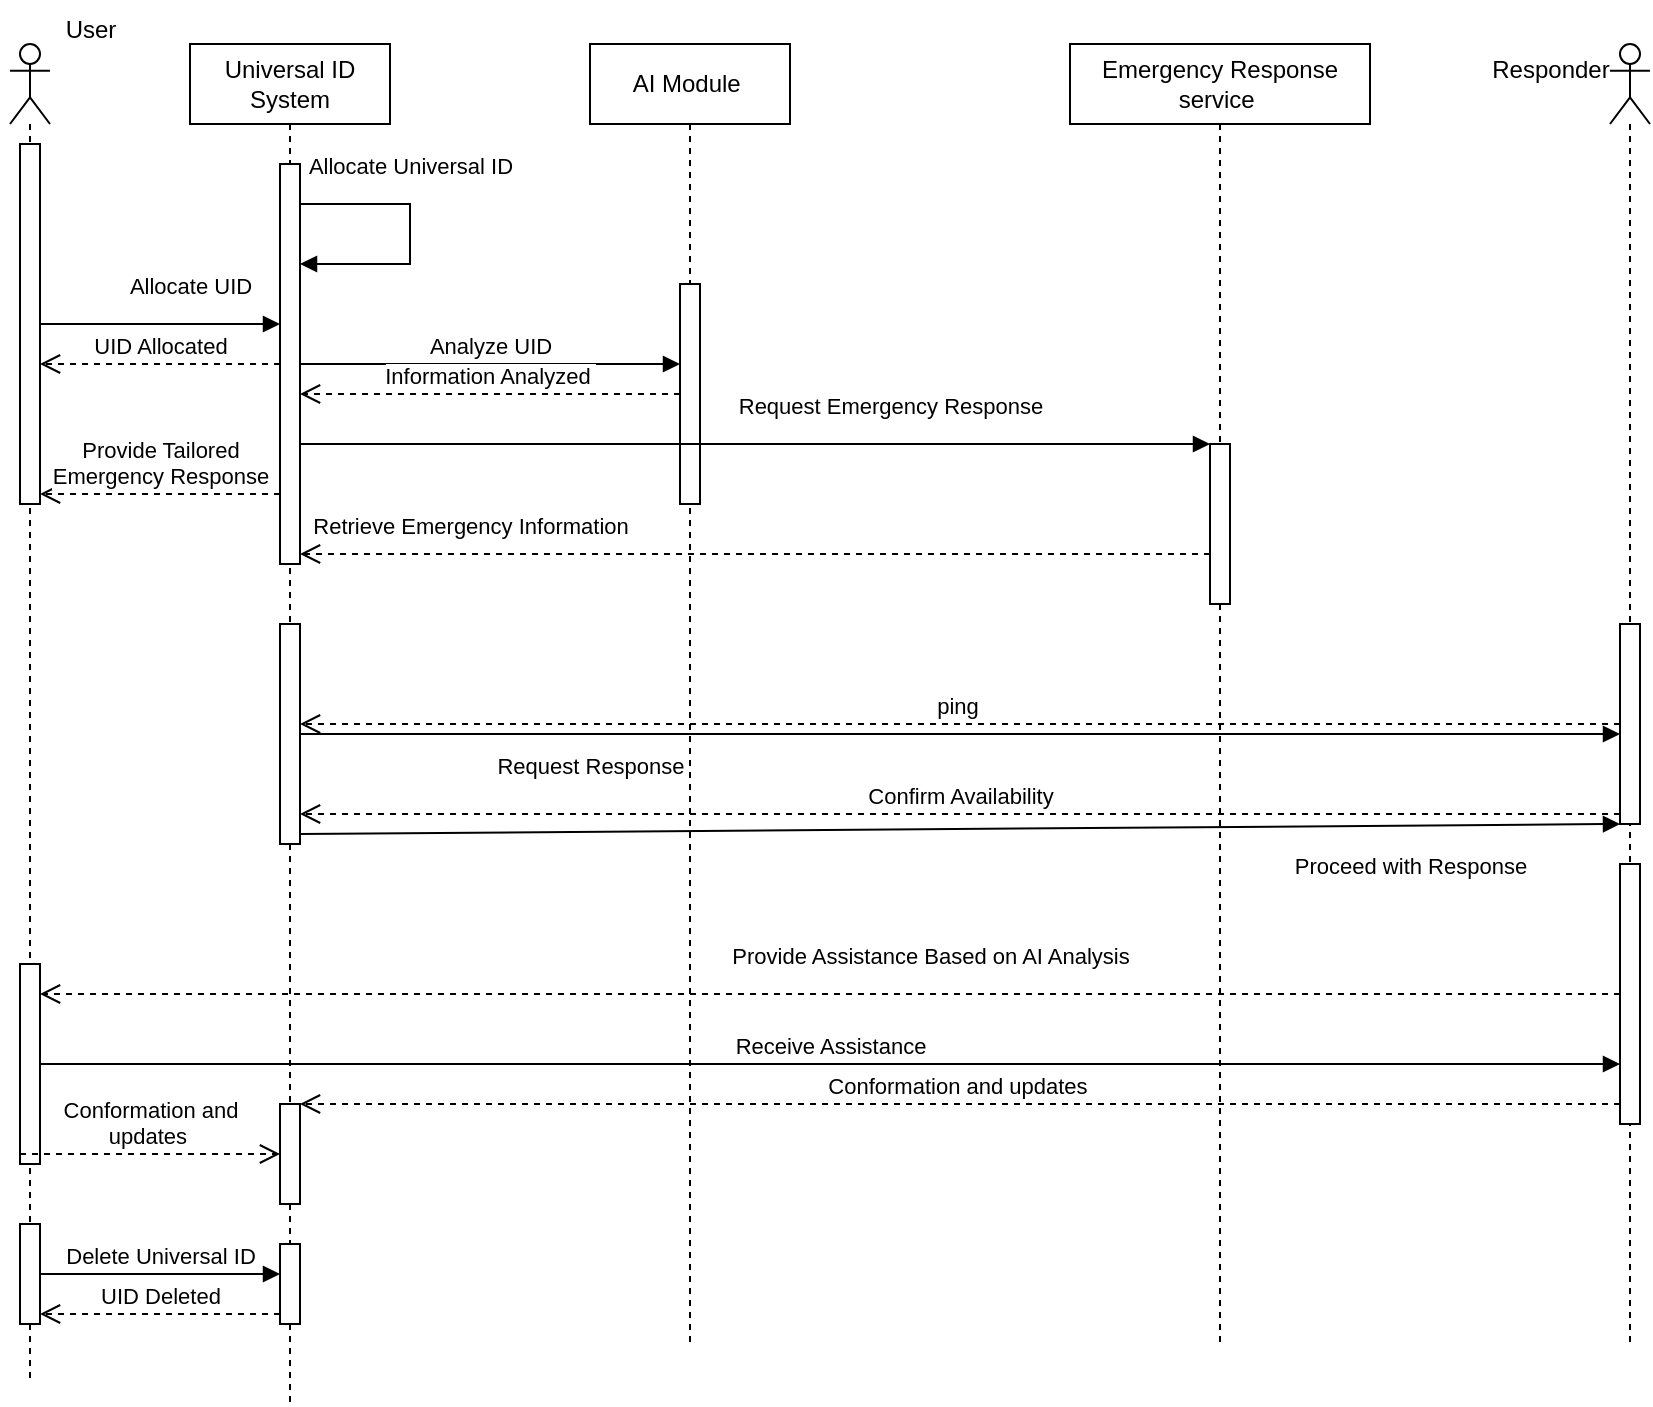 <mxfile version="24.2.0" type="github">
  <diagram name="Page-1" id="MyoNyQ0nnHwNe6dcFmiM">
    <mxGraphModel dx="1041" dy="678" grid="1" gridSize="10" guides="1" tooltips="1" connect="1" arrows="1" fold="1" page="1" pageScale="1" pageWidth="850" pageHeight="1100" math="0" shadow="0">
      <root>
        <mxCell id="0" />
        <mxCell id="1" parent="0" />
        <mxCell id="eU1RFUQ6_G9lxaWs668X-1" value="" style="shape=umlLifeline;perimeter=lifelinePerimeter;whiteSpace=wrap;html=1;container=1;dropTarget=0;collapsible=0;recursiveResize=0;outlineConnect=0;portConstraint=eastwest;newEdgeStyle={&quot;curved&quot;:0,&quot;rounded&quot;:0};participant=umlActor;" vertex="1" parent="1">
          <mxGeometry x="20" y="50" width="20" height="670" as="geometry" />
        </mxCell>
        <mxCell id="eU1RFUQ6_G9lxaWs668X-5" value="" style="html=1;points=[[0,0,0,0,5],[0,1,0,0,-5],[1,0,0,0,5],[1,1,0,0,-5]];perimeter=orthogonalPerimeter;outlineConnect=0;targetShapes=umlLifeline;portConstraint=eastwest;newEdgeStyle={&quot;curved&quot;:0,&quot;rounded&quot;:0};" vertex="1" parent="eU1RFUQ6_G9lxaWs668X-1">
          <mxGeometry x="5" y="50" width="10" height="180" as="geometry" />
        </mxCell>
        <mxCell id="eU1RFUQ6_G9lxaWs668X-32" value="" style="html=1;points=[[0,0,0,0,5],[0,1,0,0,-5],[1,0,0,0,5],[1,1,0,0,-5]];perimeter=orthogonalPerimeter;outlineConnect=0;targetShapes=umlLifeline;portConstraint=eastwest;newEdgeStyle={&quot;curved&quot;:0,&quot;rounded&quot;:0};" vertex="1" parent="eU1RFUQ6_G9lxaWs668X-1">
          <mxGeometry x="5" y="460" width="10" height="100" as="geometry" />
        </mxCell>
        <mxCell id="eU1RFUQ6_G9lxaWs668X-39" value="" style="html=1;points=[[0,0,0,0,5],[0,1,0,0,-5],[1,0,0,0,5],[1,1,0,0,-5]];perimeter=orthogonalPerimeter;outlineConnect=0;targetShapes=umlLifeline;portConstraint=eastwest;newEdgeStyle={&quot;curved&quot;:0,&quot;rounded&quot;:0};" vertex="1" parent="eU1RFUQ6_G9lxaWs668X-1">
          <mxGeometry x="5" y="590" width="10" height="50" as="geometry" />
        </mxCell>
        <mxCell id="eU1RFUQ6_G9lxaWs668X-2" value="" style="shape=umlLifeline;perimeter=lifelinePerimeter;whiteSpace=wrap;html=1;container=1;dropTarget=0;collapsible=0;recursiveResize=0;outlineConnect=0;portConstraint=eastwest;newEdgeStyle={&quot;curved&quot;:0,&quot;rounded&quot;:0};participant=umlActor;" vertex="1" parent="1">
          <mxGeometry x="820" y="50" width="20" height="650" as="geometry" />
        </mxCell>
        <mxCell id="eU1RFUQ6_G9lxaWs668X-24" value="" style="html=1;points=[[0,0,0,0,5],[0,1,0,0,-5],[1,0,0,0,5],[1,1,0,0,-5]];perimeter=orthogonalPerimeter;outlineConnect=0;targetShapes=umlLifeline;portConstraint=eastwest;newEdgeStyle={&quot;curved&quot;:0,&quot;rounded&quot;:0};" vertex="1" parent="eU1RFUQ6_G9lxaWs668X-2">
          <mxGeometry x="5" y="290" width="10" height="100" as="geometry" />
        </mxCell>
        <mxCell id="eU1RFUQ6_G9lxaWs668X-34" value="" style="html=1;points=[[0,0,0,0,5],[0,1,0,0,-5],[1,0,0,0,5],[1,1,0,0,-5]];perimeter=orthogonalPerimeter;outlineConnect=0;targetShapes=umlLifeline;portConstraint=eastwest;newEdgeStyle={&quot;curved&quot;:0,&quot;rounded&quot;:0};" vertex="1" parent="eU1RFUQ6_G9lxaWs668X-2">
          <mxGeometry x="5" y="410" width="10" height="130" as="geometry" />
        </mxCell>
        <mxCell id="eU1RFUQ6_G9lxaWs668X-3" value="Universal ID System" style="shape=umlLifeline;perimeter=lifelinePerimeter;whiteSpace=wrap;html=1;container=1;dropTarget=0;collapsible=0;recursiveResize=0;outlineConnect=0;portConstraint=eastwest;newEdgeStyle={&quot;curved&quot;:0,&quot;rounded&quot;:0};" vertex="1" parent="1">
          <mxGeometry x="110" y="50" width="100" height="680" as="geometry" />
        </mxCell>
        <mxCell id="eU1RFUQ6_G9lxaWs668X-6" value="" style="html=1;points=[[0,0,0,0,5],[0,1,0,0,-5],[1,0,0,0,5],[1,1,0,0,-5]];perimeter=orthogonalPerimeter;outlineConnect=0;targetShapes=umlLifeline;portConstraint=eastwest;newEdgeStyle={&quot;curved&quot;:0,&quot;rounded&quot;:0};" vertex="1" parent="eU1RFUQ6_G9lxaWs668X-3">
          <mxGeometry x="45" y="60" width="10" height="200" as="geometry" />
        </mxCell>
        <mxCell id="eU1RFUQ6_G9lxaWs668X-10" value="Allocate Universal ID" style="html=1;verticalAlign=bottom;endArrow=block;curved=0;rounded=0;" edge="1" parent="eU1RFUQ6_G9lxaWs668X-3" source="eU1RFUQ6_G9lxaWs668X-6" target="eU1RFUQ6_G9lxaWs668X-6">
          <mxGeometry x="-0.214" y="-10" width="80" relative="1" as="geometry">
            <mxPoint x="80" y="100" as="sourcePoint" />
            <mxPoint x="110" y="150" as="targetPoint" />
            <Array as="points">
              <mxPoint x="110" y="80" />
              <mxPoint x="110" y="110" />
            </Array>
            <mxPoint x="10" y="-10" as="offset" />
          </mxGeometry>
        </mxCell>
        <mxCell id="eU1RFUQ6_G9lxaWs668X-15" value="" style="html=1;points=[[0,0,0,0,5],[0,1,0,0,-5],[1,0,0,0,5],[1,1,0,0,-5]];perimeter=orthogonalPerimeter;outlineConnect=0;targetShapes=umlLifeline;portConstraint=eastwest;newEdgeStyle={&quot;curved&quot;:0,&quot;rounded&quot;:0};" vertex="1" parent="eU1RFUQ6_G9lxaWs668X-3">
          <mxGeometry x="45" y="290" width="10" height="110" as="geometry" />
        </mxCell>
        <mxCell id="eU1RFUQ6_G9lxaWs668X-37" value="" style="html=1;points=[[0,0,0,0,5],[0,1,0,0,-5],[1,0,0,0,5],[1,1,0,0,-5]];perimeter=orthogonalPerimeter;outlineConnect=0;targetShapes=umlLifeline;portConstraint=eastwest;newEdgeStyle={&quot;curved&quot;:0,&quot;rounded&quot;:0};" vertex="1" parent="eU1RFUQ6_G9lxaWs668X-3">
          <mxGeometry x="45" y="530" width="10" height="50" as="geometry" />
        </mxCell>
        <mxCell id="eU1RFUQ6_G9lxaWs668X-41" value="" style="html=1;points=[[0,0,0,0,5],[0,1,0,0,-5],[1,0,0,0,5],[1,1,0,0,-5]];perimeter=orthogonalPerimeter;outlineConnect=0;targetShapes=umlLifeline;portConstraint=eastwest;newEdgeStyle={&quot;curved&quot;:0,&quot;rounded&quot;:0};" vertex="1" parent="eU1RFUQ6_G9lxaWs668X-3">
          <mxGeometry x="45" y="600" width="10" height="40" as="geometry" />
        </mxCell>
        <mxCell id="eU1RFUQ6_G9lxaWs668X-4" value="Allocate UID" style="html=1;verticalAlign=bottom;endArrow=block;curved=0;rounded=0;" edge="1" parent="1" source="eU1RFUQ6_G9lxaWs668X-5" target="eU1RFUQ6_G9lxaWs668X-6">
          <mxGeometry x="0.25" y="10" width="80" relative="1" as="geometry">
            <mxPoint x="80" y="140" as="sourcePoint" />
            <mxPoint x="130" y="150" as="targetPoint" />
            <mxPoint as="offset" />
          </mxGeometry>
        </mxCell>
        <mxCell id="eU1RFUQ6_G9lxaWs668X-7" value="UID Allocated" style="html=1;verticalAlign=bottom;endArrow=open;dashed=1;endSize=8;curved=0;rounded=0;" edge="1" parent="1" source="eU1RFUQ6_G9lxaWs668X-6" target="eU1RFUQ6_G9lxaWs668X-5">
          <mxGeometry relative="1" as="geometry">
            <mxPoint x="140" y="210" as="sourcePoint" />
            <mxPoint x="60" y="210" as="targetPoint" />
          </mxGeometry>
        </mxCell>
        <mxCell id="eU1RFUQ6_G9lxaWs668X-11" value="AI Module&amp;nbsp;" style="shape=umlLifeline;perimeter=lifelinePerimeter;whiteSpace=wrap;html=1;container=1;dropTarget=0;collapsible=0;recursiveResize=0;outlineConnect=0;portConstraint=eastwest;newEdgeStyle={&quot;curved&quot;:0,&quot;rounded&quot;:0};" vertex="1" parent="1">
          <mxGeometry x="310" y="50" width="100" height="650" as="geometry" />
        </mxCell>
        <mxCell id="eU1RFUQ6_G9lxaWs668X-16" value="" style="html=1;points=[[0,0,0,0,5],[0,1,0,0,-5],[1,0,0,0,5],[1,1,0,0,-5]];perimeter=orthogonalPerimeter;outlineConnect=0;targetShapes=umlLifeline;portConstraint=eastwest;newEdgeStyle={&quot;curved&quot;:0,&quot;rounded&quot;:0};" vertex="1" parent="eU1RFUQ6_G9lxaWs668X-11">
          <mxGeometry x="45" y="120" width="10" height="110" as="geometry" />
        </mxCell>
        <mxCell id="eU1RFUQ6_G9lxaWs668X-12" value="Emergency Response service&amp;nbsp;" style="shape=umlLifeline;perimeter=lifelinePerimeter;whiteSpace=wrap;html=1;container=1;dropTarget=0;collapsible=0;recursiveResize=0;outlineConnect=0;portConstraint=eastwest;newEdgeStyle={&quot;curved&quot;:0,&quot;rounded&quot;:0};" vertex="1" parent="1">
          <mxGeometry x="550" y="50" width="150" height="650" as="geometry" />
        </mxCell>
        <mxCell id="eU1RFUQ6_G9lxaWs668X-19" value="" style="html=1;points=[[0,0,0,0,5],[0,1,0,0,-5],[1,0,0,0,5],[1,1,0,0,-5]];perimeter=orthogonalPerimeter;outlineConnect=0;targetShapes=umlLifeline;portConstraint=eastwest;newEdgeStyle={&quot;curved&quot;:0,&quot;rounded&quot;:0};" vertex="1" parent="eU1RFUQ6_G9lxaWs668X-12">
          <mxGeometry x="70" y="200" width="10" height="80" as="geometry" />
        </mxCell>
        <mxCell id="eU1RFUQ6_G9lxaWs668X-13" value="Responder" style="text;html=1;align=center;verticalAlign=middle;resizable=0;points=[];autosize=1;strokeColor=none;fillColor=none;" vertex="1" parent="1">
          <mxGeometry x="750" y="48" width="80" height="30" as="geometry" />
        </mxCell>
        <mxCell id="eU1RFUQ6_G9lxaWs668X-14" value="User" style="text;html=1;align=center;verticalAlign=middle;resizable=0;points=[];autosize=1;strokeColor=none;fillColor=none;" vertex="1" parent="1">
          <mxGeometry x="35" y="28" width="50" height="30" as="geometry" />
        </mxCell>
        <mxCell id="eU1RFUQ6_G9lxaWs668X-17" value="Analyze UID" style="html=1;verticalAlign=bottom;endArrow=block;curved=0;rounded=0;" edge="1" parent="1" source="eU1RFUQ6_G9lxaWs668X-6" target="eU1RFUQ6_G9lxaWs668X-16">
          <mxGeometry width="80" relative="1" as="geometry">
            <mxPoint x="200" y="200" as="sourcePoint" />
            <mxPoint x="280" y="200" as="targetPoint" />
          </mxGeometry>
        </mxCell>
        <mxCell id="eU1RFUQ6_G9lxaWs668X-18" value="Information Analyzed&amp;nbsp;" style="html=1;verticalAlign=bottom;endArrow=open;dashed=1;endSize=8;curved=0;rounded=0;" edge="1" parent="1" source="eU1RFUQ6_G9lxaWs668X-16" target="eU1RFUQ6_G9lxaWs668X-6">
          <mxGeometry relative="1" as="geometry">
            <mxPoint x="290" y="230" as="sourcePoint" />
            <mxPoint x="210" y="230" as="targetPoint" />
          </mxGeometry>
        </mxCell>
        <mxCell id="eU1RFUQ6_G9lxaWs668X-20" value="Request Emergency Response" style="html=1;verticalAlign=bottom;endArrow=block;curved=0;rounded=0;" edge="1" parent="1" source="eU1RFUQ6_G9lxaWs668X-6" target="eU1RFUQ6_G9lxaWs668X-19">
          <mxGeometry x="0.297" y="10" width="80" relative="1" as="geometry">
            <mxPoint x="210" y="240" as="sourcePoint" />
            <mxPoint x="290" y="240" as="targetPoint" />
            <mxPoint as="offset" />
          </mxGeometry>
        </mxCell>
        <mxCell id="eU1RFUQ6_G9lxaWs668X-21" value="Retrieve Emergency Information" style="html=1;verticalAlign=bottom;endArrow=open;dashed=1;endSize=8;curved=0;rounded=0;entryX=1;entryY=1;entryDx=0;entryDy=-5;entryPerimeter=0;" edge="1" parent="1" source="eU1RFUQ6_G9lxaWs668X-19" target="eU1RFUQ6_G9lxaWs668X-6">
          <mxGeometry x="0.626" y="-5" relative="1" as="geometry">
            <mxPoint x="390" y="320" as="sourcePoint" />
            <mxPoint x="310" y="320" as="targetPoint" />
            <mxPoint as="offset" />
          </mxGeometry>
        </mxCell>
        <mxCell id="eU1RFUQ6_G9lxaWs668X-22" value="Provide Tailored &lt;br&gt;Emergency Response" style="html=1;verticalAlign=bottom;endArrow=open;dashed=1;endSize=8;curved=0;rounded=0;entryX=1;entryY=1;entryDx=0;entryDy=-5;entryPerimeter=0;" edge="1" parent="1" source="eU1RFUQ6_G9lxaWs668X-6" target="eU1RFUQ6_G9lxaWs668X-5">
          <mxGeometry relative="1" as="geometry">
            <mxPoint x="140" y="270" as="sourcePoint" />
            <mxPoint x="60" y="270" as="targetPoint" />
            <mxPoint as="offset" />
          </mxGeometry>
        </mxCell>
        <mxCell id="eU1RFUQ6_G9lxaWs668X-23" value="Request Response" style="html=1;verticalAlign=bottom;endArrow=block;curved=0;rounded=0;" edge="1" parent="1" source="eU1RFUQ6_G9lxaWs668X-15" target="eU1RFUQ6_G9lxaWs668X-24">
          <mxGeometry x="-0.561" y="-25" width="80" relative="1" as="geometry">
            <mxPoint x="190" y="360" as="sourcePoint" />
            <mxPoint x="780" y="350" as="targetPoint" />
            <mxPoint as="offset" />
          </mxGeometry>
        </mxCell>
        <mxCell id="eU1RFUQ6_G9lxaWs668X-25" value="ping&amp;nbsp;" style="html=1;verticalAlign=bottom;endArrow=open;dashed=1;endSize=8;curved=0;rounded=0;" edge="1" parent="1" source="eU1RFUQ6_G9lxaWs668X-24" target="eU1RFUQ6_G9lxaWs668X-15">
          <mxGeometry relative="1" as="geometry">
            <mxPoint x="260" y="350" as="sourcePoint" />
            <mxPoint x="180" y="350" as="targetPoint" />
          </mxGeometry>
        </mxCell>
        <mxCell id="eU1RFUQ6_G9lxaWs668X-30" value="Confirm Availability" style="html=1;verticalAlign=bottom;endArrow=open;dashed=1;endSize=8;curved=0;rounded=0;exitX=0;exitY=1;exitDx=0;exitDy=-5;exitPerimeter=0;" edge="1" parent="1" source="eU1RFUQ6_G9lxaWs668X-24" target="eU1RFUQ6_G9lxaWs668X-15">
          <mxGeometry relative="1" as="geometry">
            <mxPoint x="460" y="350" as="sourcePoint" />
            <mxPoint x="380" y="350" as="targetPoint" />
          </mxGeometry>
        </mxCell>
        <mxCell id="eU1RFUQ6_G9lxaWs668X-31" value="Proceed with Response" style="html=1;verticalAlign=bottom;endArrow=block;curved=0;rounded=0;exitX=1;exitY=1;exitDx=0;exitDy=-5;exitPerimeter=0;" edge="1" parent="1" source="eU1RFUQ6_G9lxaWs668X-15" target="eU1RFUQ6_G9lxaWs668X-24">
          <mxGeometry x="0.681" y="-29" width="80" relative="1" as="geometry">
            <mxPoint x="200" y="480" as="sourcePoint" />
            <mxPoint x="280" y="480" as="targetPoint" />
            <mxPoint as="offset" />
          </mxGeometry>
        </mxCell>
        <mxCell id="eU1RFUQ6_G9lxaWs668X-33" value="Provide Assistance Based on AI Analysis" style="html=1;verticalAlign=bottom;endArrow=open;dashed=1;endSize=8;curved=0;rounded=0;" edge="1" parent="1" source="eU1RFUQ6_G9lxaWs668X-34" target="eU1RFUQ6_G9lxaWs668X-32">
          <mxGeometry x="-0.127" y="-10" relative="1" as="geometry">
            <mxPoint x="780" y="500" as="sourcePoint" />
            <mxPoint x="40" y="500" as="targetPoint" />
            <mxPoint as="offset" />
          </mxGeometry>
        </mxCell>
        <mxCell id="eU1RFUQ6_G9lxaWs668X-35" value="Receive Assistance" style="html=1;verticalAlign=bottom;endArrow=block;curved=0;rounded=0;" edge="1" parent="1" source="eU1RFUQ6_G9lxaWs668X-32" target="eU1RFUQ6_G9lxaWs668X-34">
          <mxGeometry width="80" relative="1" as="geometry">
            <mxPoint x="50" y="550" as="sourcePoint" />
            <mxPoint x="130" y="550" as="targetPoint" />
          </mxGeometry>
        </mxCell>
        <mxCell id="eU1RFUQ6_G9lxaWs668X-36" value="Conformation and &lt;br&gt;updates&amp;nbsp;" style="html=1;verticalAlign=bottom;endArrow=open;dashed=1;endSize=8;curved=0;rounded=0;exitX=0;exitY=1;exitDx=0;exitDy=-5;exitPerimeter=0;" edge="1" parent="1" source="eU1RFUQ6_G9lxaWs668X-32" target="eU1RFUQ6_G9lxaWs668X-37">
          <mxGeometry relative="1" as="geometry">
            <mxPoint x="140" y="600" as="sourcePoint" />
            <mxPoint x="100" y="600" as="targetPoint" />
          </mxGeometry>
        </mxCell>
        <mxCell id="eU1RFUQ6_G9lxaWs668X-38" value="Conformation and updates&amp;nbsp;" style="html=1;verticalAlign=bottom;endArrow=open;dashed=1;endSize=8;curved=0;rounded=0;" edge="1" parent="1" source="eU1RFUQ6_G9lxaWs668X-34" target="eU1RFUQ6_G9lxaWs668X-37">
          <mxGeometry relative="1" as="geometry">
            <mxPoint x="710" y="600" as="sourcePoint" />
            <mxPoint x="630" y="600" as="targetPoint" />
          </mxGeometry>
        </mxCell>
        <mxCell id="eU1RFUQ6_G9lxaWs668X-40" value="Delete Universal ID" style="html=1;verticalAlign=bottom;endArrow=block;curved=0;rounded=0;" edge="1" parent="1" source="eU1RFUQ6_G9lxaWs668X-39" target="eU1RFUQ6_G9lxaWs668X-41">
          <mxGeometry width="80" relative="1" as="geometry">
            <mxPoint x="40" y="660" as="sourcePoint" />
            <mxPoint x="120" y="660" as="targetPoint" />
          </mxGeometry>
        </mxCell>
        <mxCell id="eU1RFUQ6_G9lxaWs668X-42" value="UID Deleted" style="html=1;verticalAlign=bottom;endArrow=open;dashed=1;endSize=8;curved=0;rounded=0;exitX=0;exitY=1;exitDx=0;exitDy=-5;exitPerimeter=0;entryX=1;entryY=1;entryDx=0;entryDy=-5;entryPerimeter=0;" edge="1" parent="1" source="eU1RFUQ6_G9lxaWs668X-41" target="eU1RFUQ6_G9lxaWs668X-39">
          <mxGeometry relative="1" as="geometry">
            <mxPoint x="130" y="680" as="sourcePoint" />
            <mxPoint x="50" y="680" as="targetPoint" />
          </mxGeometry>
        </mxCell>
      </root>
    </mxGraphModel>
  </diagram>
</mxfile>
